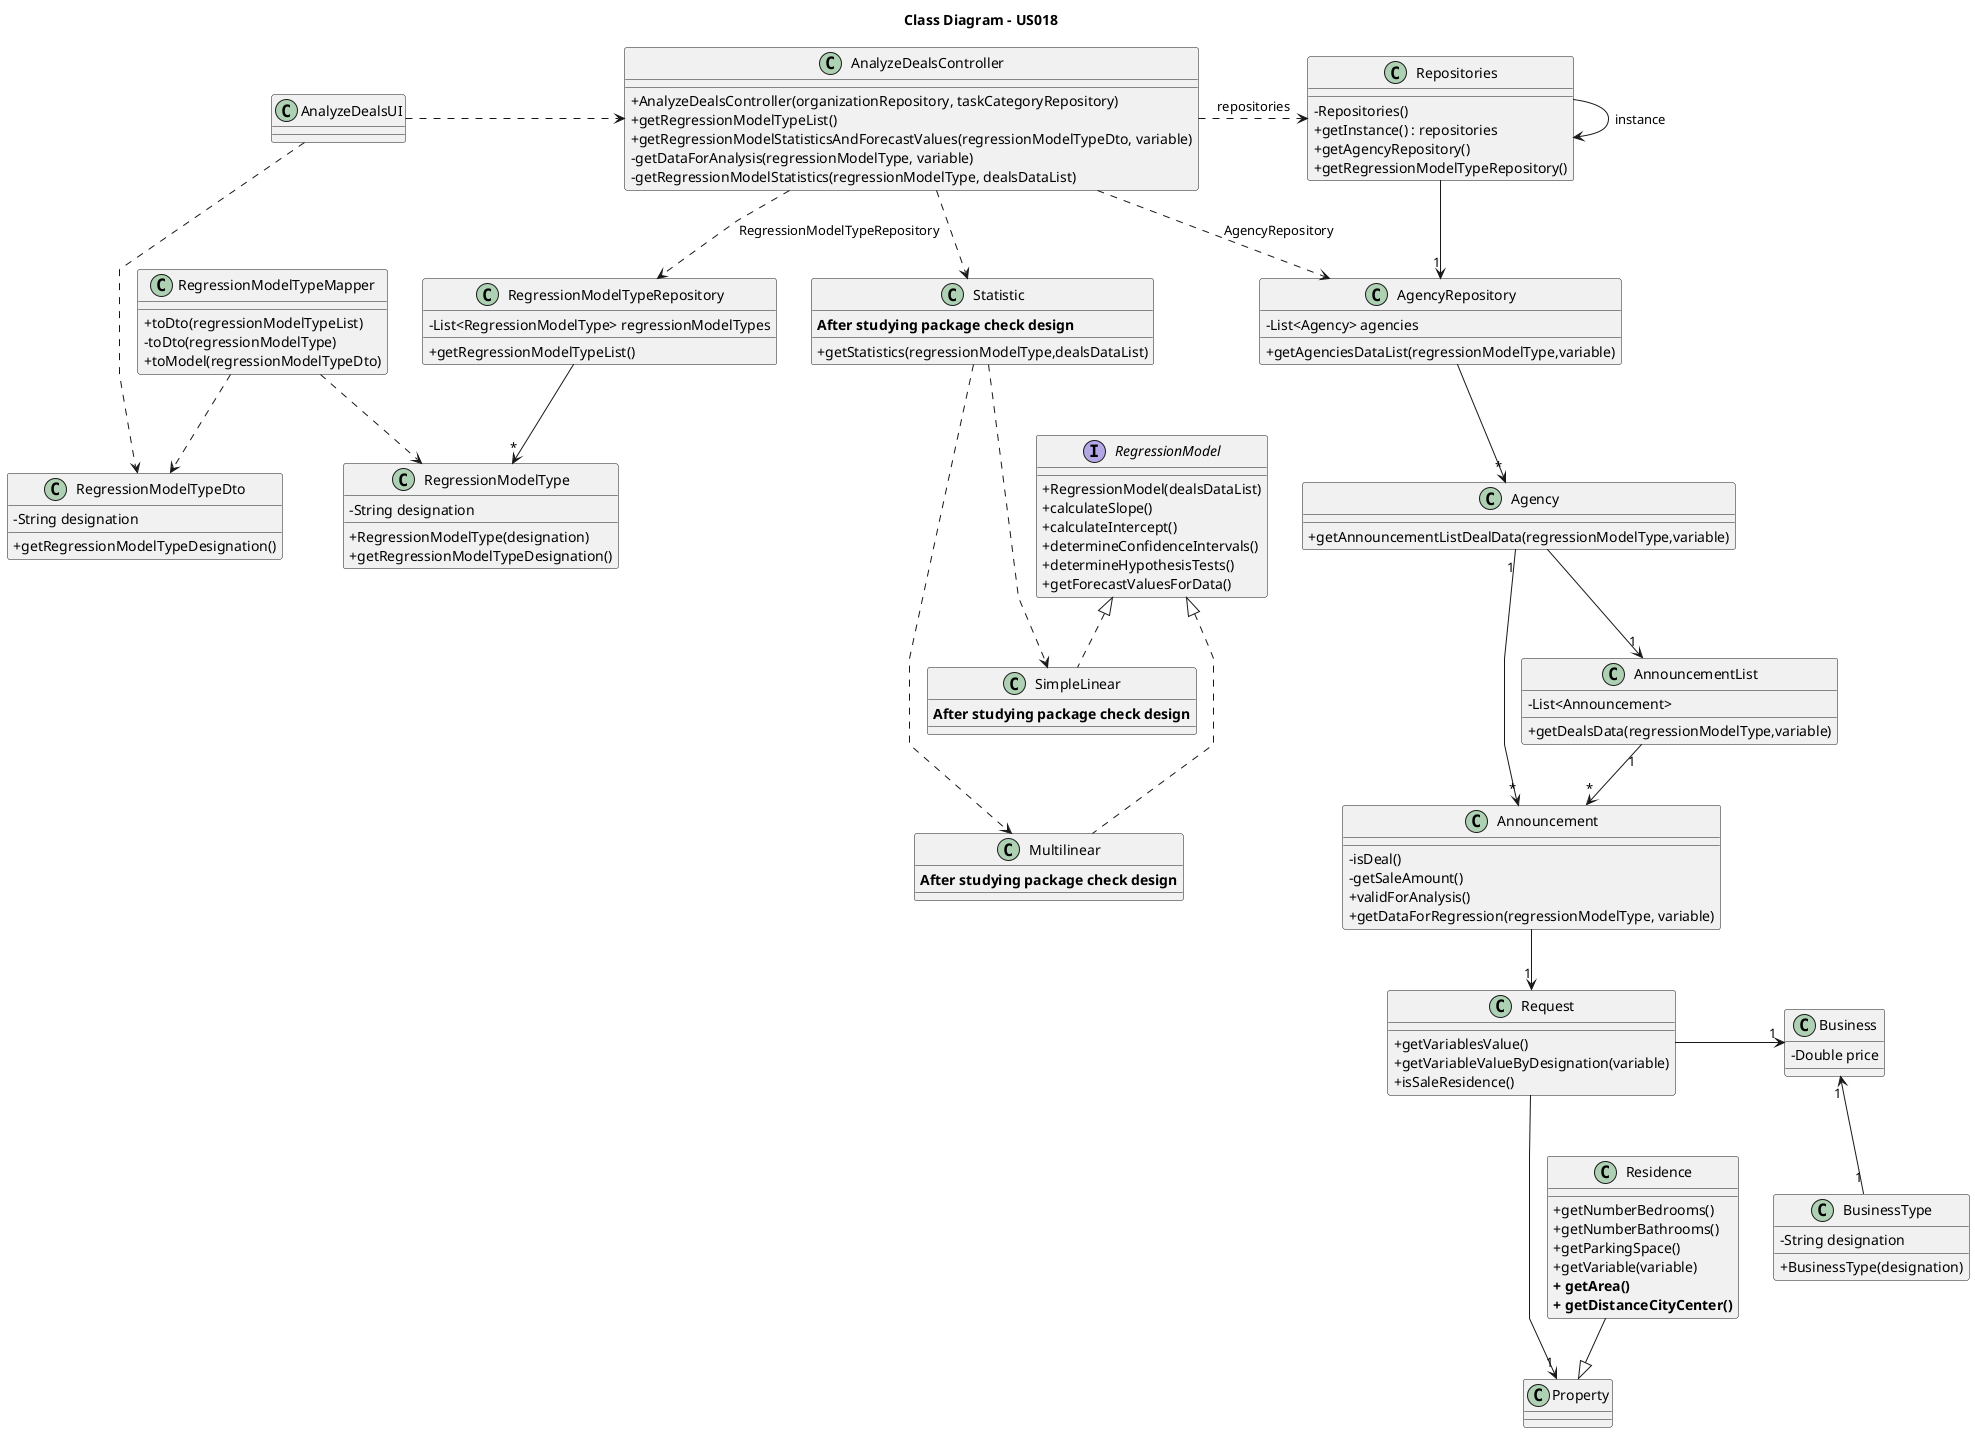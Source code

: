@startuml
'skinparam monochrome true
skinparam packageStyle rectangle
skinparam shadowing false
skinparam linetype polyline
'skinparam linetype orto

skinparam classAttributeIconSize 0

'left to right direction


title Class Diagram - US018


class Agency {
    + getAnnouncementListDealData(regressionModelType,variable)
}

class AnnouncementList {
    - List<Announcement>
    + getDealsData(regressionModelType,variable)
}

class Announcement {
 - isDeal()
 - getSaleAmount()
 + validForAnalysis()
 + getDataForRegression(regressionModelType, variable)

}

class Request {
 + getVariablesValue()
 + getVariableValueByDesignation(variable)
 + isSaleResidence()
}

class Residence {
 + getNumberBedrooms()
 + getNumberBathrooms()
 + getParkingSpace()
 + getVariable(variable)
 **+ getArea()**
 **+ getDistanceCityCenter()**
}


class AgencyRepository {
    - List<Agency> agencies
    + getAgenciesDataList(regressionModelType,variable)
}
class RegressionModelTypeRepository {
-List<RegressionModelType> regressionModelTypes
    + getRegressionModelTypeList()
}

class RegressionModelType {
- String designation
+ RegressionModelType(designation)
 + getRegressionModelTypeDesignation()
}

class RegressionModelTypeMapper {
 + toDto(regressionModelTypeList)
 - toDto(regressionModelType)
 + toModel(regressionModelTypeDto)
}

class RegressionModelTypeDto {
- String designation
+ getRegressionModelTypeDesignation()
}

class Statistic {
**After studying package check design**
 + getStatistics(regressionModelType,dealsDataList)
}

class Business
{
    - Double price
}
class BusinessType
{
- String designation
+ BusinessType(designation)
}

class Repositories {
    - Repositories()
    + getInstance() : repositories
    + getAgencyRepository()
    + getRegressionModelTypeRepository()
}

class AnalyzeDealsController {
    + AnalyzeDealsController(organizationRepository, taskCategoryRepository)
    + getRegressionModelTypeList()
    + getRegressionModelStatisticsAndForecastValues(regressionModelTypeDto, variable)
    - getDataForAnalysis(regressionModelType, variable)
    - getRegressionModelStatistics(regressionModelType, dealsDataList)
}


class AnalyzeDealsUI{
}

class SimpleLinear implements RegressionModel {
**After studying package check design**
}
class Multilinear implements RegressionModel {
**After studying package check design**
}
interface RegressionModel {
 + RegressionModel(dealsDataList)
 + calculateSlope()
 + calculateIntercept()
 + determineConfidenceIntervals()
 + determineHypothesisTests()
 + getForecastValuesForData()
}



Repositories -> Repositories : instance

AnalyzeDealsUI .> AnalyzeDealsController
AnalyzeDealsUI .--> RegressionModelTypeDto

RegressionModelTypeMapper .> RegressionModelTypeDto
RegressionModelTypeMapper .-> RegressionModelType

AnalyzeDealsController .> Repositories : repositories

Repositories --> "1" AgencyRepository

AnalyzeDealsController ..> AgencyRepository : AgencyRepository
AnalyzeDealsController ..> RegressionModelTypeRepository : RegressionModelTypeRepository
AnalyzeDealsController ..> Statistic
Statistic .--> SimpleLinear
Statistic .---> Multilinear

RegressionModelTypeRepository --> "*" RegressionModelType

AgencyRepository --> "*" Agency

AnnouncementList "1" --> "*" Announcement
Announcement --> "1" Request
Request  ---> "1" Property
    Request -> "1" Business
    Business "1" <-- "1" BusinessType
Residence --|> Property
Agency "1" --> "*" Announcement
Agency  --> "1" AnnouncementList

@enduml